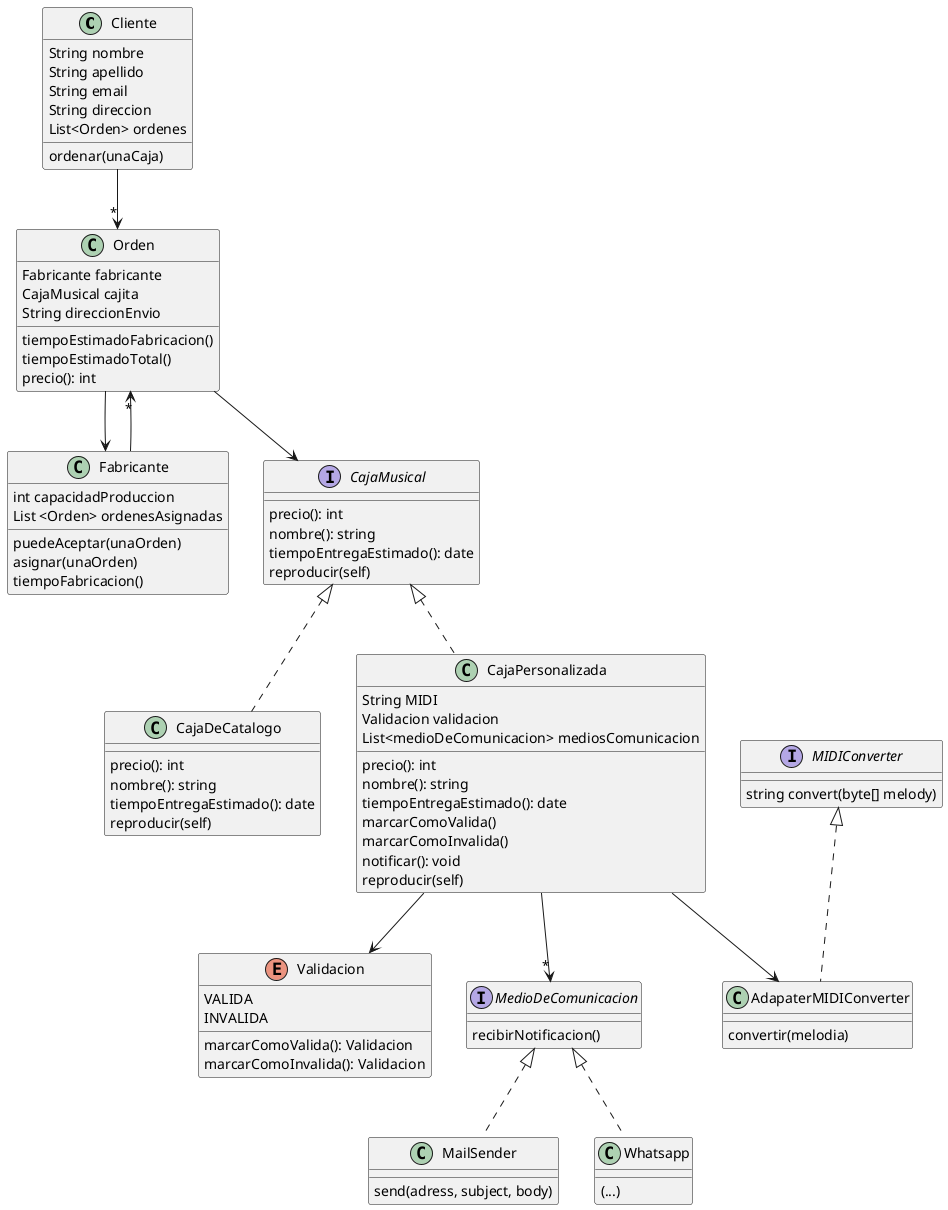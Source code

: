 @startuml
'https://plantuml.com/class-diagram

class Cliente{
String nombre
String apellido
String email
String direccion
List<Orden> ordenes
ordenar(unaCaja)
}

Cliente -->"*" Orden

class Orden{
Fabricante fabricante
CajaMusical cajita
String direccionEnvio
tiempoEstimadoFabricacion()
tiempoEstimadoTotal()
precio(): int
}
Orden --> Fabricante
Orden --> CajaMusical

interface CajaMusical{
precio(): int
nombre(): string
tiempoEntregaEstimado(): date
reproducir(self)
}

class CajaDeCatalogo implements CajaMusical{
precio(): int
nombre(): string
tiempoEntregaEstimado(): date
reproducir(self)
}

class CajaPersonalizada implements CajaMusical{
String MIDI
Validacion validacion
List<medioDeComunicacion> mediosComunicacion
precio(): int
nombre(): string
tiempoEntregaEstimado(): date
marcarComoValida()
marcarComoInvalida()
notificar(): void
reproducir(self)
}

CajaPersonalizada --> Validacion
'enum con compartamiento
enum Validacion{
VALIDA
INVALIDA
marcarComoValida(): Validacion
marcarComoInvalida(): Validacion
}

interface MIDIConverter{
string convert(byte[] melody)
}

class AdapaterMIDIConverter implements MIDIConverter{
    convertir(melodia)
}

CajaPersonalizada --> AdapaterMIDIConverter
CajaPersonalizada -->"*" MedioDeComunicacion

interface MedioDeComunicacion{
    recibirNotificacion()
}

class MailSender implements MedioDeComunicacion{
send(adress, subject, body)
}

class Whatsapp implements MedioDeComunicacion{
(...)
}

Fabricante -->"*" Orden

class Fabricante{
int capacidadProduccion
List <Orden> ordenesAsignadas
puedeAceptar(unaOrden)
asignar(unaOrden)
tiempoFabricacion()
}

@enduml